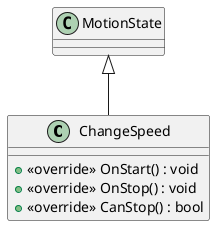 @startuml
class ChangeSpeed {
    + <<override>> OnStart() : void
    + <<override>> OnStop() : void
    + <<override>> CanStop() : bool
}
MotionState <|-- ChangeSpeed
@enduml
